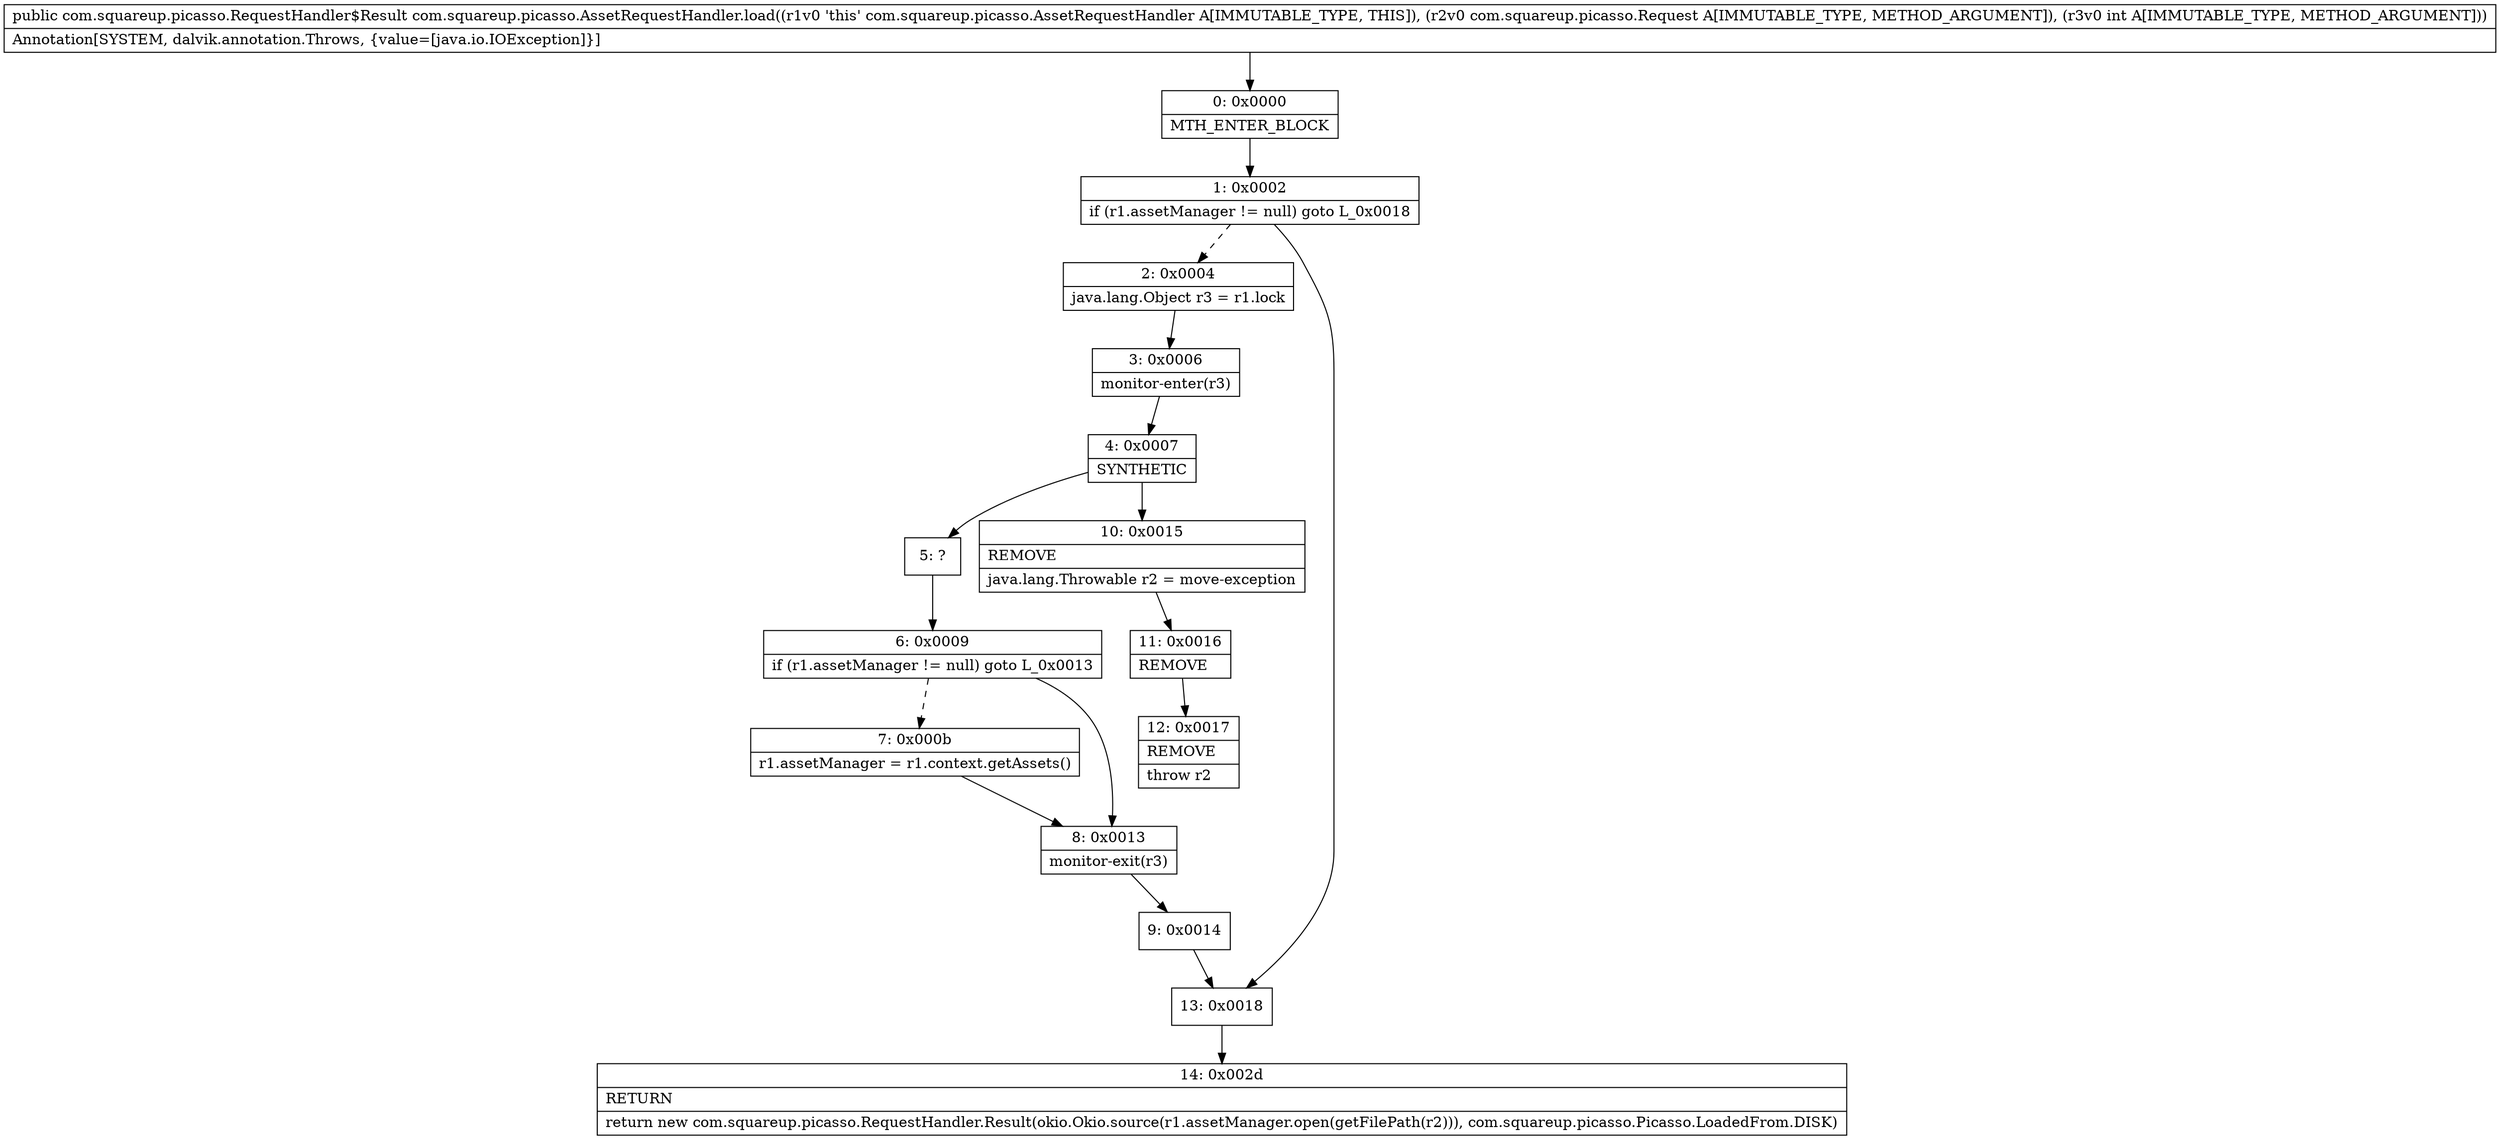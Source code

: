 digraph "CFG forcom.squareup.picasso.AssetRequestHandler.load(Lcom\/squareup\/picasso\/Request;I)Lcom\/squareup\/picasso\/RequestHandler$Result;" {
Node_0 [shape=record,label="{0\:\ 0x0000|MTH_ENTER_BLOCK\l}"];
Node_1 [shape=record,label="{1\:\ 0x0002|if (r1.assetManager != null) goto L_0x0018\l}"];
Node_2 [shape=record,label="{2\:\ 0x0004|java.lang.Object r3 = r1.lock\l}"];
Node_3 [shape=record,label="{3\:\ 0x0006|monitor\-enter(r3)\l}"];
Node_4 [shape=record,label="{4\:\ 0x0007|SYNTHETIC\l}"];
Node_5 [shape=record,label="{5\:\ ?}"];
Node_6 [shape=record,label="{6\:\ 0x0009|if (r1.assetManager != null) goto L_0x0013\l}"];
Node_7 [shape=record,label="{7\:\ 0x000b|r1.assetManager = r1.context.getAssets()\l}"];
Node_8 [shape=record,label="{8\:\ 0x0013|monitor\-exit(r3)\l}"];
Node_9 [shape=record,label="{9\:\ 0x0014}"];
Node_10 [shape=record,label="{10\:\ 0x0015|REMOVE\l|java.lang.Throwable r2 = move\-exception\l}"];
Node_11 [shape=record,label="{11\:\ 0x0016|REMOVE\l}"];
Node_12 [shape=record,label="{12\:\ 0x0017|REMOVE\l|throw r2\l}"];
Node_13 [shape=record,label="{13\:\ 0x0018}"];
Node_14 [shape=record,label="{14\:\ 0x002d|RETURN\l|return new com.squareup.picasso.RequestHandler.Result(okio.Okio.source(r1.assetManager.open(getFilePath(r2))), com.squareup.picasso.Picasso.LoadedFrom.DISK)\l}"];
MethodNode[shape=record,label="{public com.squareup.picasso.RequestHandler$Result com.squareup.picasso.AssetRequestHandler.load((r1v0 'this' com.squareup.picasso.AssetRequestHandler A[IMMUTABLE_TYPE, THIS]), (r2v0 com.squareup.picasso.Request A[IMMUTABLE_TYPE, METHOD_ARGUMENT]), (r3v0 int A[IMMUTABLE_TYPE, METHOD_ARGUMENT]))  | Annotation[SYSTEM, dalvik.annotation.Throws, \{value=[java.io.IOException]\}]\l}"];
MethodNode -> Node_0;
Node_0 -> Node_1;
Node_1 -> Node_2[style=dashed];
Node_1 -> Node_13;
Node_2 -> Node_3;
Node_3 -> Node_4;
Node_4 -> Node_5;
Node_4 -> Node_10;
Node_5 -> Node_6;
Node_6 -> Node_7[style=dashed];
Node_6 -> Node_8;
Node_7 -> Node_8;
Node_8 -> Node_9;
Node_9 -> Node_13;
Node_10 -> Node_11;
Node_11 -> Node_12;
Node_13 -> Node_14;
}

